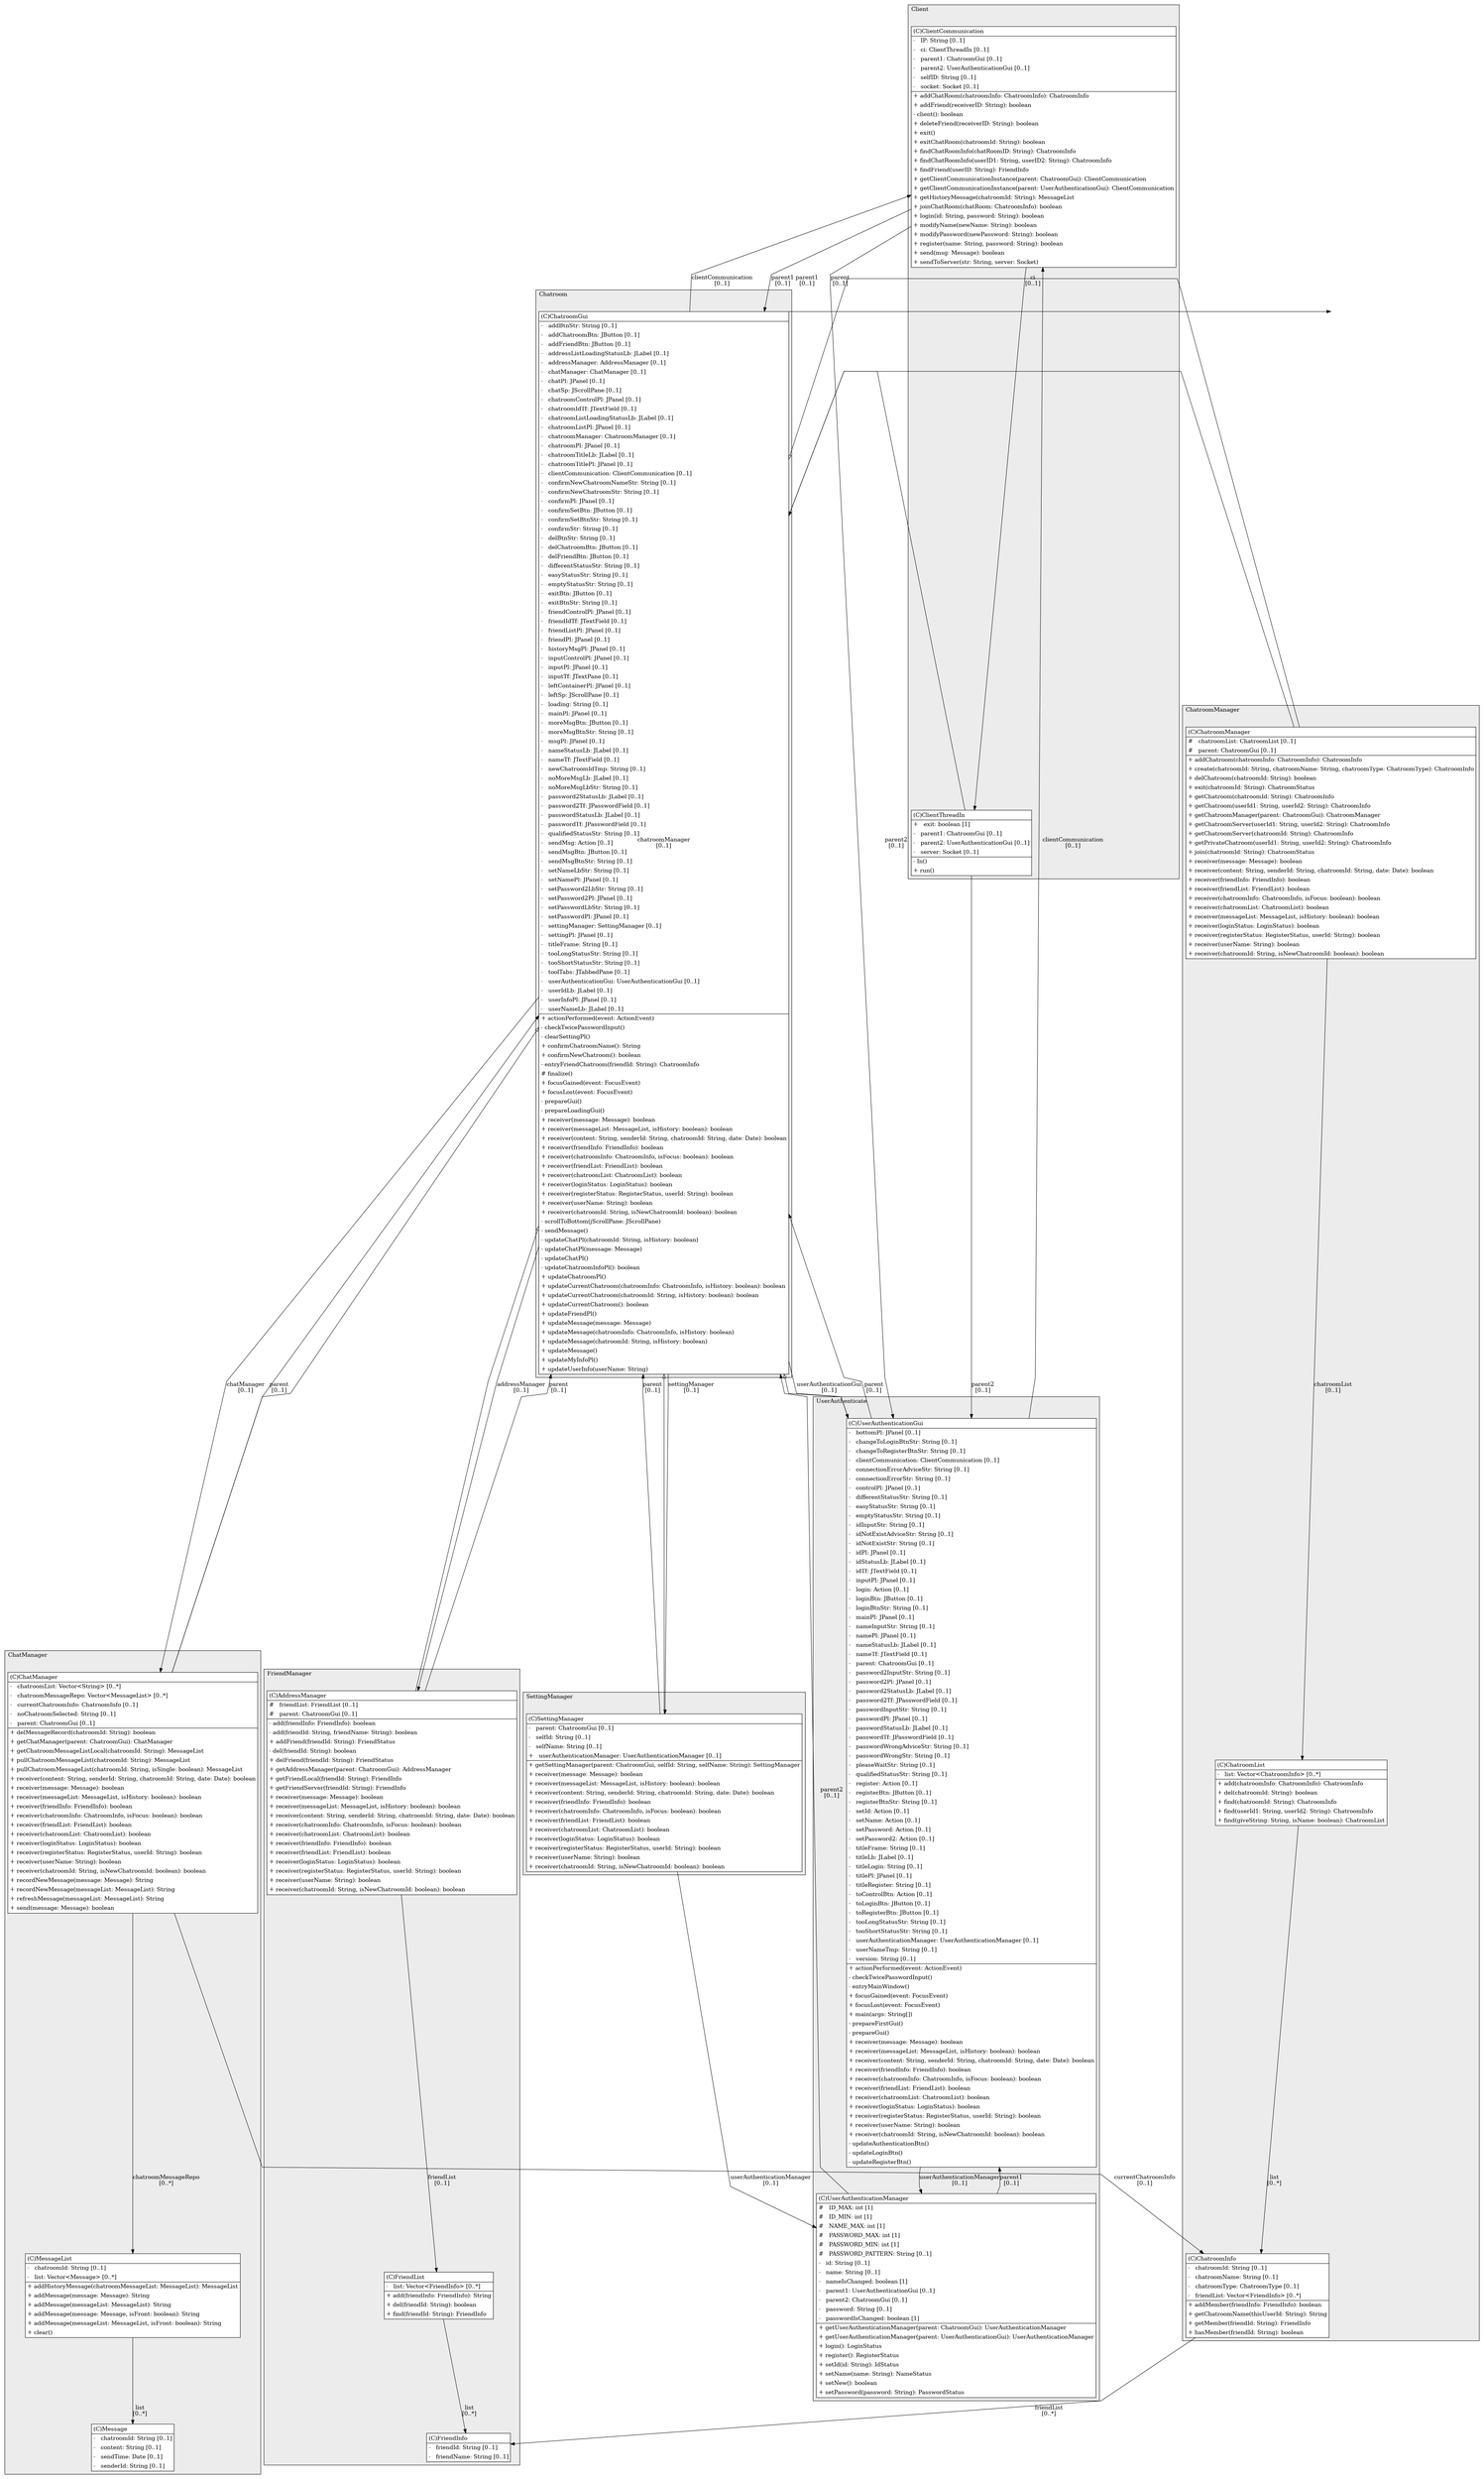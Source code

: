 @startuml

/' diagram meta data start
config=StructureConfiguration;
{
  "projectClassification": {
    "searchMode": "OpenProject", // OpenProject, AllProjects
    "includedProjects": "",
    "pathEndKeywords": "*.impl",
    "isClientPath": "",
    "isClientName": "",
    "isTestPath": "",
    "isTestName": "",
    "isMappingPath": "",
    "isMappingName": "",
    "isDataAccessPath": "",
    "isDataAccessName": "",
    "isDataStructurePath": "",
    "isDataStructureName": "",
    "isInterfaceStructuresPath": "",
    "isInterfaceStructuresName": "",
    "isEntryPointPath": "",
    "isEntryPointName": ""
  },
  "graphRestriction": {
    "classPackageExcludeFilter": "",
    "classPackageIncludeFilter": "",
    "classNameExcludeFilter": "",
    "classNameIncludeFilter": "",
    "methodNameExcludeFilter": "",
    "methodNameIncludeFilter": "",
    "removeByInheritance": "", // inheritance/annotation based filtering is done in a second step
    "removeByAnnotation": "",
    "removeByClassPackage": "", // cleanup the graph after inheritance/annotation based filtering is done
    "removeByClassName": "",
    "cutMappings": false,
    "cutEnum": true,
    "cutTests": true,
    "cutClient": true,
    "cutDataAccess": false,
    "cutInterfaceStructures": false,
    "cutDataStructures": false,
    "cutGetterAndSetter": true,
    "cutConstructors": true
  },
  "graphTraversal": {
    "forwardDepth": 6,
    "backwardDepth": 6,
    "classPackageExcludeFilter": "",
    "classPackageIncludeFilter": "",
    "classNameExcludeFilter": "",
    "classNameIncludeFilter": "",
    "methodNameExcludeFilter": "",
    "methodNameIncludeFilter": "",
    "hideMappings": false,
    "hideDataStructures": false,
    "hidePrivateMethods": true,
    "hideInterfaceCalls": true, // indirection: implementation -> interface (is hidden) -> implementation
    "onlyShowApplicationEntryPoints": false // root node is included
  },
  "details": {
    "aggregation": "GroupByClass", // ByClass, GroupByClass, None
    "showClassGenericTypes": true,
    "showMethods": true,
    "showMethodParameterNames": true,
    "showMethodParameterTypes": true,
    "showMethodReturnType": true,
    "showPackageLevels": 2,
    "showDetailedClassStructure": true
  },
  "rootClass": "Chatroom.ChatroomGui"
}
diagram meta data end '/



digraph g {
    rankdir="TB"
    splines=polyline
    

'nodes 
subgraph cluster_104485472 { 
   	label=UserAuthenticate
	labeljust=l
	fillcolor="#ececec"
	style=filled
   
   UserAuthenticationGui104485472[
	label=<<TABLE BORDER="1" CELLBORDER="0" CELLPADDING="4" CELLSPACING="0">
<TR><TD ALIGN="LEFT" >(C)UserAuthenticationGui</TD></TR>
<HR/>
<TR><TD ALIGN="LEFT" >-   bottomPl: JPanel [0..1]</TD></TR>
<TR><TD ALIGN="LEFT" >-   changeToLoginBtnStr: String [0..1]</TD></TR>
<TR><TD ALIGN="LEFT" >-   changeToRegisterBtnStr: String [0..1]</TD></TR>
<TR><TD ALIGN="LEFT" >-   clientCommunication: ClientCommunication [0..1]</TD></TR>
<TR><TD ALIGN="LEFT" >-   connectionErrorAdviceStr: String [0..1]</TD></TR>
<TR><TD ALIGN="LEFT" >-   connectionErrorStr: String [0..1]</TD></TR>
<TR><TD ALIGN="LEFT" >-   controlPl: JPanel [0..1]</TD></TR>
<TR><TD ALIGN="LEFT" >-   differentStatusStr: String [0..1]</TD></TR>
<TR><TD ALIGN="LEFT" >-   easyStatusStr: String [0..1]</TD></TR>
<TR><TD ALIGN="LEFT" >-   emptyStatusStr: String [0..1]</TD></TR>
<TR><TD ALIGN="LEFT" >-   idInputStr: String [0..1]</TD></TR>
<TR><TD ALIGN="LEFT" >-   idNotExistAdviceStr: String [0..1]</TD></TR>
<TR><TD ALIGN="LEFT" >-   idNotExistStr: String [0..1]</TD></TR>
<TR><TD ALIGN="LEFT" >-   idPl: JPanel [0..1]</TD></TR>
<TR><TD ALIGN="LEFT" >-   idStatusLb: JLabel [0..1]</TD></TR>
<TR><TD ALIGN="LEFT" >-   idTf: JTextField [0..1]</TD></TR>
<TR><TD ALIGN="LEFT" >-   inputPl: JPanel [0..1]</TD></TR>
<TR><TD ALIGN="LEFT" >-   login: Action [0..1]</TD></TR>
<TR><TD ALIGN="LEFT" >-   loginBtn: JButton [0..1]</TD></TR>
<TR><TD ALIGN="LEFT" >-   loginBtnStr: String [0..1]</TD></TR>
<TR><TD ALIGN="LEFT" >-   mainPl: JPanel [0..1]</TD></TR>
<TR><TD ALIGN="LEFT" >-   nameInputStr: String [0..1]</TD></TR>
<TR><TD ALIGN="LEFT" >-   namePl: JPanel [0..1]</TD></TR>
<TR><TD ALIGN="LEFT" >-   nameStatusLb: JLabel [0..1]</TD></TR>
<TR><TD ALIGN="LEFT" >-   nameTf: JTextField [0..1]</TD></TR>
<TR><TD ALIGN="LEFT" >-   parent: ChatroomGui [0..1]</TD></TR>
<TR><TD ALIGN="LEFT" >-   password2InputStr: String [0..1]</TD></TR>
<TR><TD ALIGN="LEFT" >-   password2Pl: JPanel [0..1]</TD></TR>
<TR><TD ALIGN="LEFT" >-   password2StatusLb: JLabel [0..1]</TD></TR>
<TR><TD ALIGN="LEFT" >-   password2Tf: JPasswordField [0..1]</TD></TR>
<TR><TD ALIGN="LEFT" >-   passwordInputStr: String [0..1]</TD></TR>
<TR><TD ALIGN="LEFT" >-   passwordPl: JPanel [0..1]</TD></TR>
<TR><TD ALIGN="LEFT" >-   passwordStatusLb: JLabel [0..1]</TD></TR>
<TR><TD ALIGN="LEFT" >-   passwordTf: JPasswordField [0..1]</TD></TR>
<TR><TD ALIGN="LEFT" >-   passwordWrongAdviceStr: String [0..1]</TD></TR>
<TR><TD ALIGN="LEFT" >-   passwordWrongStr: String [0..1]</TD></TR>
<TR><TD ALIGN="LEFT" >-   pleaseWaitStr: String [0..1]</TD></TR>
<TR><TD ALIGN="LEFT" >-   qualifiedStatusStr: String [0..1]</TD></TR>
<TR><TD ALIGN="LEFT" >-   register: Action [0..1]</TD></TR>
<TR><TD ALIGN="LEFT" >-   registerBtn: JButton [0..1]</TD></TR>
<TR><TD ALIGN="LEFT" >-   registerBtnStr: String [0..1]</TD></TR>
<TR><TD ALIGN="LEFT" >-   setId: Action [0..1]</TD></TR>
<TR><TD ALIGN="LEFT" >-   setName: Action [0..1]</TD></TR>
<TR><TD ALIGN="LEFT" >-   setPassword: Action [0..1]</TD></TR>
<TR><TD ALIGN="LEFT" >-   setPassword2: Action [0..1]</TD></TR>
<TR><TD ALIGN="LEFT" >-   titleFrame: String [0..1]</TD></TR>
<TR><TD ALIGN="LEFT" >-   titleLb: JLabel [0..1]</TD></TR>
<TR><TD ALIGN="LEFT" >-   titleLogin: String [0..1]</TD></TR>
<TR><TD ALIGN="LEFT" >-   titlePl: JPanel [0..1]</TD></TR>
<TR><TD ALIGN="LEFT" >-   titleRegister: String [0..1]</TD></TR>
<TR><TD ALIGN="LEFT" >-   toControlBtn: Action [0..1]</TD></TR>
<TR><TD ALIGN="LEFT" >-   toLoginBtn: JButton [0..1]</TD></TR>
<TR><TD ALIGN="LEFT" >-   toRegisterBtn: JButton [0..1]</TD></TR>
<TR><TD ALIGN="LEFT" >-   tooLongStatusStr: String [0..1]</TD></TR>
<TR><TD ALIGN="LEFT" >-   tooShortStatusStr: String [0..1]</TD></TR>
<TR><TD ALIGN="LEFT" >-   userAuthenticationManager: UserAuthenticationManager [0..1]</TD></TR>
<TR><TD ALIGN="LEFT" >-   userNameTmp: String [0..1]</TD></TR>
<TR><TD ALIGN="LEFT" >-   version: String [0..1]</TD></TR>
<HR/>
<TR><TD ALIGN="LEFT" >+ actionPerformed(event: ActionEvent)</TD></TR>
<TR><TD ALIGN="LEFT" >- checkTwicePasswordInput()</TD></TR>
<TR><TD ALIGN="LEFT" >- entryMainWindow()</TD></TR>
<TR><TD ALIGN="LEFT" >+ focusGained(event: FocusEvent)</TD></TR>
<TR><TD ALIGN="LEFT" >+ focusLost(event: FocusEvent)</TD></TR>
<TR><TD ALIGN="LEFT" >+ main(args: String[])</TD></TR>
<TR><TD ALIGN="LEFT" >- prepareFirstGui()</TD></TR>
<TR><TD ALIGN="LEFT" >- prepareGui()</TD></TR>
<TR><TD ALIGN="LEFT" >+ receiver(message: Message): boolean</TD></TR>
<TR><TD ALIGN="LEFT" >+ receiver(messageList: MessageList, isHistory: boolean): boolean</TD></TR>
<TR><TD ALIGN="LEFT" >+ receiver(content: String, senderId: String, chatroomId: String, date: Date): boolean</TD></TR>
<TR><TD ALIGN="LEFT" >+ receiver(friendInfo: FriendInfo): boolean</TD></TR>
<TR><TD ALIGN="LEFT" >+ receiver(chatroomInfo: ChatroomInfo, isFocus: boolean): boolean</TD></TR>
<TR><TD ALIGN="LEFT" >+ receiver(friendList: FriendList): boolean</TD></TR>
<TR><TD ALIGN="LEFT" >+ receiver(chatroomList: ChatroomList): boolean</TD></TR>
<TR><TD ALIGN="LEFT" >+ receiver(loginStatus: LoginStatus): boolean</TD></TR>
<TR><TD ALIGN="LEFT" >+ receiver(registerStatus: RegisterStatus, userId: String): boolean</TD></TR>
<TR><TD ALIGN="LEFT" >+ receiver(userName: String): boolean</TD></TR>
<TR><TD ALIGN="LEFT" >+ receiver(chatroomId: String, isNewChatroomId: boolean): boolean</TD></TR>
<TR><TD ALIGN="LEFT" >- updateAuthenticationBtn()</TD></TR>
<TR><TD ALIGN="LEFT" >- updateLoginBtn()</TD></TR>
<TR><TD ALIGN="LEFT" >- updateRegisterBtn()</TD></TR>
</TABLE>>
	style=filled
	margin=0
	shape=plaintext
	fillcolor="#FFFFFF"
];

UserAuthenticationManager104485472[
	label=<<TABLE BORDER="1" CELLBORDER="0" CELLPADDING="4" CELLSPACING="0">
<TR><TD ALIGN="LEFT" >(C)UserAuthenticationManager</TD></TR>
<HR/>
<TR><TD ALIGN="LEFT" >#   ID_MAX: int [1]</TD></TR>
<TR><TD ALIGN="LEFT" >#   ID_MIN: int [1]</TD></TR>
<TR><TD ALIGN="LEFT" >#   NAME_MAX: int [1]</TD></TR>
<TR><TD ALIGN="LEFT" >#   PASSWORD_MAX: int [1]</TD></TR>
<TR><TD ALIGN="LEFT" >#   PASSWORD_MIN: int [1]</TD></TR>
<TR><TD ALIGN="LEFT" >#   PASSWORD_PATTERN: String [0..1]</TD></TR>
<TR><TD ALIGN="LEFT" >-   id: String [0..1]</TD></TR>
<TR><TD ALIGN="LEFT" >-   name: String [0..1]</TD></TR>
<TR><TD ALIGN="LEFT" >-   nameIsChanged: boolean [1]</TD></TR>
<TR><TD ALIGN="LEFT" >-   parent1: UserAuthenticationGui [0..1]</TD></TR>
<TR><TD ALIGN="LEFT" >-   parent2: ChatroomGui [0..1]</TD></TR>
<TR><TD ALIGN="LEFT" >-   password: String [0..1]</TD></TR>
<TR><TD ALIGN="LEFT" >-   passwordIsChanged: boolean [1]</TD></TR>
<HR/>
<TR><TD ALIGN="LEFT" >+ getUserAuthenticationManager(parent: ChatroomGui): UserAuthenticationManager</TD></TR>
<TR><TD ALIGN="LEFT" >+ getUserAuthenticationManager(parent: UserAuthenticationGui): UserAuthenticationManager</TD></TR>
<TR><TD ALIGN="LEFT" >+ login(): LoginStatus</TD></TR>
<TR><TD ALIGN="LEFT" >+ register(): RegisterStatus</TD></TR>
<TR><TD ALIGN="LEFT" >+ setId(id: String): IdStatus</TD></TR>
<TR><TD ALIGN="LEFT" >+ setName(name: String): NameStatus</TD></TR>
<TR><TD ALIGN="LEFT" >+ setNew(): boolean</TD></TR>
<TR><TD ALIGN="LEFT" >+ setPassword(password: String): PasswordStatus</TD></TR>
</TABLE>>
	style=filled
	margin=0
	shape=plaintext
	fillcolor="#FFFFFF"
];
} 

subgraph cluster_1502940243 { 
   	label=Chatroom
	labeljust=l
	fillcolor="#ececec"
	style=filled
   
   ChatroomGui1502940243[
	label=<<TABLE BORDER="1" CELLBORDER="0" CELLPADDING="4" CELLSPACING="0">
<TR><TD ALIGN="LEFT" >(C)ChatroomGui</TD></TR>
<HR/>
<TR><TD ALIGN="LEFT" >-   addBtnStr: String [0..1]</TD></TR>
<TR><TD ALIGN="LEFT" >-   addChatroomBtn: JButton [0..1]</TD></TR>
<TR><TD ALIGN="LEFT" >-   addFriendBtn: JButton [0..1]</TD></TR>
<TR><TD ALIGN="LEFT" >-   addressListLoadingStatusLb: JLabel [0..1]</TD></TR>
<TR><TD ALIGN="LEFT" >-   addressManager: AddressManager [0..1]</TD></TR>
<TR><TD ALIGN="LEFT" >-   chatManager: ChatManager [0..1]</TD></TR>
<TR><TD ALIGN="LEFT" >-   chatPl: JPanel [0..1]</TD></TR>
<TR><TD ALIGN="LEFT" >-   chatSp: JScrollPane [0..1]</TD></TR>
<TR><TD ALIGN="LEFT" >-   chatroomControlPl: JPanel [0..1]</TD></TR>
<TR><TD ALIGN="LEFT" >-   chatroomIdTf: JTextField [0..1]</TD></TR>
<TR><TD ALIGN="LEFT" >-   chatroomListLoadingStatusLb: JLabel [0..1]</TD></TR>
<TR><TD ALIGN="LEFT" >-   chatroomListPl: JPanel [0..1]</TD></TR>
<TR><TD ALIGN="LEFT" >-   chatroomManager: ChatroomManager [0..1]</TD></TR>
<TR><TD ALIGN="LEFT" >-   chatroomPl: JPanel [0..1]</TD></TR>
<TR><TD ALIGN="LEFT" >-   chatroomTitleLb: JLabel [0..1]</TD></TR>
<TR><TD ALIGN="LEFT" >-   chatroomTitlePl: JPanel [0..1]</TD></TR>
<TR><TD ALIGN="LEFT" >-   clientCommunication: ClientCommunication [0..1]</TD></TR>
<TR><TD ALIGN="LEFT" >-   confirmNewChatroomNameStr: String [0..1]</TD></TR>
<TR><TD ALIGN="LEFT" >-   confirmNewChatroomStr: String [0..1]</TD></TR>
<TR><TD ALIGN="LEFT" >-   confirmPl: JPanel [0..1]</TD></TR>
<TR><TD ALIGN="LEFT" >-   confirmSetBtn: JButton [0..1]</TD></TR>
<TR><TD ALIGN="LEFT" >-   confirmSetBtnStr: String [0..1]</TD></TR>
<TR><TD ALIGN="LEFT" >-   confirmStr: String [0..1]</TD></TR>
<TR><TD ALIGN="LEFT" >-   delBtnStr: String [0..1]</TD></TR>
<TR><TD ALIGN="LEFT" >-   delChatroomBtn: JButton [0..1]</TD></TR>
<TR><TD ALIGN="LEFT" >-   delFriendBtn: JButton [0..1]</TD></TR>
<TR><TD ALIGN="LEFT" >-   differentStatusStr: String [0..1]</TD></TR>
<TR><TD ALIGN="LEFT" >-   easyStatusStr: String [0..1]</TD></TR>
<TR><TD ALIGN="LEFT" >-   emptyStatusStr: String [0..1]</TD></TR>
<TR><TD ALIGN="LEFT" >-   exitBtn: JButton [0..1]</TD></TR>
<TR><TD ALIGN="LEFT" >-   exitBtnStr: String [0..1]</TD></TR>
<TR><TD ALIGN="LEFT" >-   friendControlPl: JPanel [0..1]</TD></TR>
<TR><TD ALIGN="LEFT" >-   friendIdTf: JTextField [0..1]</TD></TR>
<TR><TD ALIGN="LEFT" >-   friendListPl: JPanel [0..1]</TD></TR>
<TR><TD ALIGN="LEFT" >-   friendPl: JPanel [0..1]</TD></TR>
<TR><TD ALIGN="LEFT" >-   historyMsgPl: JPanel [0..1]</TD></TR>
<TR><TD ALIGN="LEFT" >-   inputControlPl: JPanel [0..1]</TD></TR>
<TR><TD ALIGN="LEFT" >-   inputPl: JPanel [0..1]</TD></TR>
<TR><TD ALIGN="LEFT" >-   inputTf: JTextPane [0..1]</TD></TR>
<TR><TD ALIGN="LEFT" >-   leftContainerPl: JPanel [0..1]</TD></TR>
<TR><TD ALIGN="LEFT" >-   leftSp: JScrollPane [0..1]</TD></TR>
<TR><TD ALIGN="LEFT" >-   loading: String [0..1]</TD></TR>
<TR><TD ALIGN="LEFT" >-   mainPl: JPanel [0..1]</TD></TR>
<TR><TD ALIGN="LEFT" >-   moreMsgBtn: JButton [0..1]</TD></TR>
<TR><TD ALIGN="LEFT" >-   moreMsgBtnStr: String [0..1]</TD></TR>
<TR><TD ALIGN="LEFT" >-   msgPl: JPanel [0..1]</TD></TR>
<TR><TD ALIGN="LEFT" >-   nameStatusLb: JLabel [0..1]</TD></TR>
<TR><TD ALIGN="LEFT" >-   nameTf: JTextField [0..1]</TD></TR>
<TR><TD ALIGN="LEFT" >-   newChatroomIdTmp: String [0..1]</TD></TR>
<TR><TD ALIGN="LEFT" >-   noMoreMsgLb: JLabel [0..1]</TD></TR>
<TR><TD ALIGN="LEFT" >-   noMoreMsgLbStr: String [0..1]</TD></TR>
<TR><TD ALIGN="LEFT" >-   password2StatusLb: JLabel [0..1]</TD></TR>
<TR><TD ALIGN="LEFT" >-   password2Tf: JPasswordField [0..1]</TD></TR>
<TR><TD ALIGN="LEFT" >-   passwordStatusLb: JLabel [0..1]</TD></TR>
<TR><TD ALIGN="LEFT" >-   passwordTf: JPasswordField [0..1]</TD></TR>
<TR><TD ALIGN="LEFT" >-   qualifiedStatusStr: String [0..1]</TD></TR>
<TR><TD ALIGN="LEFT" >-   sendMsg: Action [0..1]</TD></TR>
<TR><TD ALIGN="LEFT" >-   sendMsgBtn: JButton [0..1]</TD></TR>
<TR><TD ALIGN="LEFT" >-   sendMsgBtnStr: String [0..1]</TD></TR>
<TR><TD ALIGN="LEFT" >-   setNameLbStr: String [0..1]</TD></TR>
<TR><TD ALIGN="LEFT" >-   setNamePl: JPanel [0..1]</TD></TR>
<TR><TD ALIGN="LEFT" >-   setPassword2LbStr: String [0..1]</TD></TR>
<TR><TD ALIGN="LEFT" >-   setPassword2Pl: JPanel [0..1]</TD></TR>
<TR><TD ALIGN="LEFT" >-   setPasswordLbStr: String [0..1]</TD></TR>
<TR><TD ALIGN="LEFT" >-   setPasswordPl: JPanel [0..1]</TD></TR>
<TR><TD ALIGN="LEFT" >-   settingManager: SettingManager [0..1]</TD></TR>
<TR><TD ALIGN="LEFT" >-   settingPl: JPanel [0..1]</TD></TR>
<TR><TD ALIGN="LEFT" >-   titleFrame: String [0..1]</TD></TR>
<TR><TD ALIGN="LEFT" >-   tooLongStatusStr: String [0..1]</TD></TR>
<TR><TD ALIGN="LEFT" >-   tooShortStatusStr: String [0..1]</TD></TR>
<TR><TD ALIGN="LEFT" >-   toolTabs: JTabbedPane [0..1]</TD></TR>
<TR><TD ALIGN="LEFT" >-   userAuthenticationGui: UserAuthenticationGui [0..1]</TD></TR>
<TR><TD ALIGN="LEFT" >-   userIdLb: JLabel [0..1]</TD></TR>
<TR><TD ALIGN="LEFT" >-   userInfoPl: JPanel [0..1]</TD></TR>
<TR><TD ALIGN="LEFT" >-   userNameLb: JLabel [0..1]</TD></TR>
<HR/>
<TR><TD ALIGN="LEFT" >+ actionPerformed(event: ActionEvent)</TD></TR>
<TR><TD ALIGN="LEFT" >- checkTwicePasswordInput()</TD></TR>
<TR><TD ALIGN="LEFT" >- clearSettingPl()</TD></TR>
<TR><TD ALIGN="LEFT" >+ confirmChatroomName(): String</TD></TR>
<TR><TD ALIGN="LEFT" >+ confirmNewChatroom(): boolean</TD></TR>
<TR><TD ALIGN="LEFT" >- entryFriendChatroom(friendId: String): ChatroomInfo</TD></TR>
<TR><TD ALIGN="LEFT" ># finalize()</TD></TR>
<TR><TD ALIGN="LEFT" >+ focusGained(event: FocusEvent)</TD></TR>
<TR><TD ALIGN="LEFT" >+ focusLost(event: FocusEvent)</TD></TR>
<TR><TD ALIGN="LEFT" >- prepareGui()</TD></TR>
<TR><TD ALIGN="LEFT" >- prepareLoadingGui()</TD></TR>
<TR><TD ALIGN="LEFT" >+ receiver(message: Message): boolean</TD></TR>
<TR><TD ALIGN="LEFT" >+ receiver(messageList: MessageList, isHistory: boolean): boolean</TD></TR>
<TR><TD ALIGN="LEFT" >+ receiver(content: String, senderId: String, chatroomId: String, date: Date): boolean</TD></TR>
<TR><TD ALIGN="LEFT" >+ receiver(friendInfo: FriendInfo): boolean</TD></TR>
<TR><TD ALIGN="LEFT" >+ receiver(chatroomInfo: ChatroomInfo, isFocus: boolean): boolean</TD></TR>
<TR><TD ALIGN="LEFT" >+ receiver(friendList: FriendList): boolean</TD></TR>
<TR><TD ALIGN="LEFT" >+ receiver(chatroomList: ChatroomList): boolean</TD></TR>
<TR><TD ALIGN="LEFT" >+ receiver(loginStatus: LoginStatus): boolean</TD></TR>
<TR><TD ALIGN="LEFT" >+ receiver(registerStatus: RegisterStatus, userId: String): boolean</TD></TR>
<TR><TD ALIGN="LEFT" >+ receiver(userName: String): boolean</TD></TR>
<TR><TD ALIGN="LEFT" >+ receiver(chatroomId: String, isNewChatroomId: boolean): boolean</TD></TR>
<TR><TD ALIGN="LEFT" >- scrollToBottom(jScrollPane: JScrollPane)</TD></TR>
<TR><TD ALIGN="LEFT" >- sendMessage()</TD></TR>
<TR><TD ALIGN="LEFT" >- updateChatPl(chatroomId: String, isHistory: boolean)</TD></TR>
<TR><TD ALIGN="LEFT" >- updateChatPl(message: Message)</TD></TR>
<TR><TD ALIGN="LEFT" >- updateChatPl()</TD></TR>
<TR><TD ALIGN="LEFT" >- updateChatroomInfoPl(): boolean</TD></TR>
<TR><TD ALIGN="LEFT" >+ updateChatroomPl()</TD></TR>
<TR><TD ALIGN="LEFT" >+ updateCurrentChatroom(chatroomInfo: ChatroomInfo, isHistory: boolean): boolean</TD></TR>
<TR><TD ALIGN="LEFT" >+ updateCurrentChatroom(chatroomId: String, isHistory: boolean): boolean</TD></TR>
<TR><TD ALIGN="LEFT" >+ updateCurrentChatroom(): boolean</TD></TR>
<TR><TD ALIGN="LEFT" >+ updateFriendPl()</TD></TR>
<TR><TD ALIGN="LEFT" >+ updateMessage(message: Message)</TD></TR>
<TR><TD ALIGN="LEFT" >+ updateMessage(chatroomInfo: ChatroomInfo, isHistory: boolean)</TD></TR>
<TR><TD ALIGN="LEFT" >+ updateMessage(chatroomId: String, isHistory: boolean)</TD></TR>
<TR><TD ALIGN="LEFT" >+ updateMessage()</TD></TR>
<TR><TD ALIGN="LEFT" >+ updateMyInfoPl()</TD></TR>
<TR><TD ALIGN="LEFT" >+ updateUserInfo(userName: String)</TD></TR>
</TABLE>>
	style=filled
	margin=0
	shape=plaintext
	fillcolor="#FFFFFF"
];
} 

subgraph cluster_166379761 { 
   	label=FriendManager
	labeljust=l
	fillcolor="#ececec"
	style=filled
   
   AddressManager1742928052[
	label=<<TABLE BORDER="1" CELLBORDER="0" CELLPADDING="4" CELLSPACING="0">
<TR><TD ALIGN="LEFT" >(C)AddressManager</TD></TR>
<HR/>
<TR><TD ALIGN="LEFT" >#   friendList: FriendList [0..1]</TD></TR>
<TR><TD ALIGN="LEFT" >#   parent: ChatroomGui [0..1]</TD></TR>
<HR/>
<TR><TD ALIGN="LEFT" >- add(friendInfo: FriendInfo): boolean</TD></TR>
<TR><TD ALIGN="LEFT" >- add(friendId: String, friendName: String): boolean</TD></TR>
<TR><TD ALIGN="LEFT" >+ addFriend(friendId: String): FriendStatus</TD></TR>
<TR><TD ALIGN="LEFT" >- del(friendId: String): boolean</TD></TR>
<TR><TD ALIGN="LEFT" >+ delFriend(friendId: String): FriendStatus</TD></TR>
<TR><TD ALIGN="LEFT" >+ getAddressManager(parent: ChatroomGui): AddressManager</TD></TR>
<TR><TD ALIGN="LEFT" >+ getFriendLocal(friendId: String): FriendInfo</TD></TR>
<TR><TD ALIGN="LEFT" >+ getFriendServer(friendId: String): FriendInfo</TD></TR>
<TR><TD ALIGN="LEFT" >+ receiver(message: Message): boolean</TD></TR>
<TR><TD ALIGN="LEFT" >+ receiver(messageList: MessageList, isHistory: boolean): boolean</TD></TR>
<TR><TD ALIGN="LEFT" >+ receiver(content: String, senderId: String, chatroomId: String, date: Date): boolean</TD></TR>
<TR><TD ALIGN="LEFT" >+ receiver(chatroomInfo: ChatroomInfo, isFocus: boolean): boolean</TD></TR>
<TR><TD ALIGN="LEFT" >+ receiver(chatroomList: ChatroomList): boolean</TD></TR>
<TR><TD ALIGN="LEFT" >+ receiver(friendInfo: FriendInfo): boolean</TD></TR>
<TR><TD ALIGN="LEFT" >+ receiver(friendList: FriendList): boolean</TD></TR>
<TR><TD ALIGN="LEFT" >+ receiver(loginStatus: LoginStatus): boolean</TD></TR>
<TR><TD ALIGN="LEFT" >+ receiver(registerStatus: RegisterStatus, userId: String): boolean</TD></TR>
<TR><TD ALIGN="LEFT" >+ receiver(userName: String): boolean</TD></TR>
<TR><TD ALIGN="LEFT" >+ receiver(chatroomId: String, isNewChatroomId: boolean): boolean</TD></TR>
</TABLE>>
	style=filled
	margin=0
	shape=plaintext
	fillcolor="#FFFFFF"
];

FriendInfo1742928052[
	label=<<TABLE BORDER="1" CELLBORDER="0" CELLPADDING="4" CELLSPACING="0">
<TR><TD ALIGN="LEFT" >(C)FriendInfo</TD></TR>
<HR/>
<TR><TD ALIGN="LEFT" >-   friendId: String [0..1]</TD></TR>
<TR><TD ALIGN="LEFT" >-   friendName: String [0..1]</TD></TR>
</TABLE>>
	style=filled
	margin=0
	shape=plaintext
	fillcolor="#FFFFFF"
];

FriendList1742928052[
	label=<<TABLE BORDER="1" CELLBORDER="0" CELLPADDING="4" CELLSPACING="0">
<TR><TD ALIGN="LEFT" >(C)FriendList</TD></TR>
<HR/>
<TR><TD ALIGN="LEFT" >-   list: Vector&lt;FriendInfo&gt; [0..*]</TD></TR>
<HR/>
<TR><TD ALIGN="LEFT" >+ add(friendInfo: FriendInfo): String</TD></TR>
<TR><TD ALIGN="LEFT" >+ del(friendId: String): boolean</TD></TR>
<TR><TD ALIGN="LEFT" >+ find(friendId: String): FriendInfo</TD></TR>
</TABLE>>
	style=filled
	margin=0
	shape=plaintext
	fillcolor="#FFFFFF"
];
} 

subgraph cluster_178833685 { 
   	label=ChatManager
	labeljust=l
	fillcolor="#ececec"
	style=filled
   
   ChatManager2022529030[
	label=<<TABLE BORDER="1" CELLBORDER="0" CELLPADDING="4" CELLSPACING="0">
<TR><TD ALIGN="LEFT" >(C)ChatManager</TD></TR>
<HR/>
<TR><TD ALIGN="LEFT" >-   chatroomList: Vector&lt;String&gt; [0..*]</TD></TR>
<TR><TD ALIGN="LEFT" >-   chatroomMessageRepo: Vector&lt;MessageList&gt; [0..*]</TD></TR>
<TR><TD ALIGN="LEFT" >-   currentChatroomInfo: ChatroomInfo [0..1]</TD></TR>
<TR><TD ALIGN="LEFT" >-   noChatroomSelected: String [0..1]</TD></TR>
<TR><TD ALIGN="LEFT" >-   parent: ChatroomGui [0..1]</TD></TR>
<HR/>
<TR><TD ALIGN="LEFT" >+ delMessageRecord(chatroomId: String): boolean</TD></TR>
<TR><TD ALIGN="LEFT" >+ getChatManager(parent: ChatroomGui): ChatManager</TD></TR>
<TR><TD ALIGN="LEFT" >+ getChatroomMessageListLocal(chatroomId: String): MessageList</TD></TR>
<TR><TD ALIGN="LEFT" >+ pullChatroomMessageList(chatroomId: String): MessageList</TD></TR>
<TR><TD ALIGN="LEFT" >+ pullChatroomMessageList(chatroomId: String, isSingle: boolean): MessageList</TD></TR>
<TR><TD ALIGN="LEFT" >+ receiver(content: String, senderId: String, chatroomId: String, date: Date): boolean</TD></TR>
<TR><TD ALIGN="LEFT" >+ receiver(message: Message): boolean</TD></TR>
<TR><TD ALIGN="LEFT" >+ receiver(messageList: MessageList, isHistory: boolean): boolean</TD></TR>
<TR><TD ALIGN="LEFT" >+ receiver(friendInfo: FriendInfo): boolean</TD></TR>
<TR><TD ALIGN="LEFT" >+ receiver(chatroomInfo: ChatroomInfo, isFocus: boolean): boolean</TD></TR>
<TR><TD ALIGN="LEFT" >+ receiver(friendList: FriendList): boolean</TD></TR>
<TR><TD ALIGN="LEFT" >+ receiver(chatroomList: ChatroomList): boolean</TD></TR>
<TR><TD ALIGN="LEFT" >+ receiver(loginStatus: LoginStatus): boolean</TD></TR>
<TR><TD ALIGN="LEFT" >+ receiver(registerStatus: RegisterStatus, userId: String): boolean</TD></TR>
<TR><TD ALIGN="LEFT" >+ receiver(userName: String): boolean</TD></TR>
<TR><TD ALIGN="LEFT" >+ receiver(chatroomId: String, isNewChatroomId: boolean): boolean</TD></TR>
<TR><TD ALIGN="LEFT" >+ recordNewMessage(message: Message): String</TD></TR>
<TR><TD ALIGN="LEFT" >+ recordNewMessage(messageList: MessageList): String</TD></TR>
<TR><TD ALIGN="LEFT" >+ refreshMessage(messageList: MessageList): String</TD></TR>
<TR><TD ALIGN="LEFT" >+ send(message: Message): boolean</TD></TR>
</TABLE>>
	style=filled
	margin=0
	shape=plaintext
	fillcolor="#FFFFFF"
];

Message2022529030[
	label=<<TABLE BORDER="1" CELLBORDER="0" CELLPADDING="4" CELLSPACING="0">
<TR><TD ALIGN="LEFT" >(C)Message</TD></TR>
<HR/>
<TR><TD ALIGN="LEFT" >-   chatroomId: String [0..1]</TD></TR>
<TR><TD ALIGN="LEFT" >-   content: String [0..1]</TD></TR>
<TR><TD ALIGN="LEFT" >-   sendTime: Date [0..1]</TD></TR>
<TR><TD ALIGN="LEFT" >-   senderId: String [0..1]</TD></TR>
</TABLE>>
	style=filled
	margin=0
	shape=plaintext
	fillcolor="#FFFFFF"
];

MessageList2022529030[
	label=<<TABLE BORDER="1" CELLBORDER="0" CELLPADDING="4" CELLSPACING="0">
<TR><TD ALIGN="LEFT" >(C)MessageList</TD></TR>
<HR/>
<TR><TD ALIGN="LEFT" >-   chatroomId: String [0..1]</TD></TR>
<TR><TD ALIGN="LEFT" >-   list: Vector&lt;Message&gt; [0..*]</TD></TR>
<HR/>
<TR><TD ALIGN="LEFT" >+ addHistoryMessage(chatroomMessageList: MessageList): MessageList</TD></TR>
<TR><TD ALIGN="LEFT" >+ addMessage(message: Message): String</TD></TR>
<TR><TD ALIGN="LEFT" >+ addMessage(messageList: MessageList): String</TD></TR>
<TR><TD ALIGN="LEFT" >+ addMessage(message: Message, isFront: boolean): String</TD></TR>
<TR><TD ALIGN="LEFT" >+ addMessage(messageList: MessageList, isFront: boolean): String</TD></TR>
<TR><TD ALIGN="LEFT" >+ clear()</TD></TR>
</TABLE>>
	style=filled
	margin=0
	shape=plaintext
	fillcolor="#FFFFFF"
];
} 

subgraph cluster_1864651939 { 
   	label=SettingManager
	labeljust=l
	fillcolor="#ececec"
	style=filled
   
   SettingManager1489315416[
	label=<<TABLE BORDER="1" CELLBORDER="0" CELLPADDING="4" CELLSPACING="0">
<TR><TD ALIGN="LEFT" >(C)SettingManager</TD></TR>
<HR/>
<TR><TD ALIGN="LEFT" >-   parent: ChatroomGui [0..1]</TD></TR>
<TR><TD ALIGN="LEFT" >-   selfId: String [0..1]</TD></TR>
<TR><TD ALIGN="LEFT" >-   selfName: String [0..1]</TD></TR>
<TR><TD ALIGN="LEFT" >+   userAuthenticationManager: UserAuthenticationManager [0..1]</TD></TR>
<HR/>
<TR><TD ALIGN="LEFT" >+ getSettingManager(parent: ChatroomGui, selfId: String, selfName: String): SettingManager</TD></TR>
<TR><TD ALIGN="LEFT" >+ receiver(message: Message): boolean</TD></TR>
<TR><TD ALIGN="LEFT" >+ receiver(messageList: MessageList, isHistory: boolean): boolean</TD></TR>
<TR><TD ALIGN="LEFT" >+ receiver(content: String, senderId: String, chatroomId: String, date: Date): boolean</TD></TR>
<TR><TD ALIGN="LEFT" >+ receiver(friendInfo: FriendInfo): boolean</TD></TR>
<TR><TD ALIGN="LEFT" >+ receiver(chatroomInfo: ChatroomInfo, isFocus: boolean): boolean</TD></TR>
<TR><TD ALIGN="LEFT" >+ receiver(friendList: FriendList): boolean</TD></TR>
<TR><TD ALIGN="LEFT" >+ receiver(chatroomList: ChatroomList): boolean</TD></TR>
<TR><TD ALIGN="LEFT" >+ receiver(loginStatus: LoginStatus): boolean</TD></TR>
<TR><TD ALIGN="LEFT" >+ receiver(registerStatus: RegisterStatus, userId: String): boolean</TD></TR>
<TR><TD ALIGN="LEFT" >+ receiver(userName: String): boolean</TD></TR>
<TR><TD ALIGN="LEFT" >+ receiver(chatroomId: String, isNewChatroomId: boolean): boolean</TD></TR>
</TABLE>>
	style=filled
	margin=0
	shape=plaintext
	fillcolor="#FFFFFF"
];
} 

subgraph cluster_1978181594 { 
   	label=ChatroomManager
	labeljust=l
	fillcolor="#ececec"
	style=filled
   
   ChatroomInfo1423012801[
	label=<<TABLE BORDER="1" CELLBORDER="0" CELLPADDING="4" CELLSPACING="0">
<TR><TD ALIGN="LEFT" >(C)ChatroomInfo</TD></TR>
<HR/>
<TR><TD ALIGN="LEFT" >-   chatroomId: String [0..1]</TD></TR>
<TR><TD ALIGN="LEFT" >-   chatroomName: String [0..1]</TD></TR>
<TR><TD ALIGN="LEFT" >-   chatroomType: ChatroomType [0..1]</TD></TR>
<TR><TD ALIGN="LEFT" >-   friendList: Vector&lt;FriendInfo&gt; [0..*]</TD></TR>
<HR/>
<TR><TD ALIGN="LEFT" >+ addMember(friendInfo: FriendInfo): boolean</TD></TR>
<TR><TD ALIGN="LEFT" >+ getChatroomName(thisUserId: String): String</TD></TR>
<TR><TD ALIGN="LEFT" >+ getMember(friendId: String): FriendInfo</TD></TR>
<TR><TD ALIGN="LEFT" >+ hasMember(friendId: String): boolean</TD></TR>
</TABLE>>
	style=filled
	margin=0
	shape=plaintext
	fillcolor="#FFFFFF"
];

ChatroomList1423012801[
	label=<<TABLE BORDER="1" CELLBORDER="0" CELLPADDING="4" CELLSPACING="0">
<TR><TD ALIGN="LEFT" >(C)ChatroomList</TD></TR>
<HR/>
<TR><TD ALIGN="LEFT" >-   list: Vector&lt;ChatroomInfo&gt; [0..*]</TD></TR>
<HR/>
<TR><TD ALIGN="LEFT" >+ add(chatroomInfo: ChatroomInfo): ChatroomInfo</TD></TR>
<TR><TD ALIGN="LEFT" >+ del(chatroomId: String): boolean</TD></TR>
<TR><TD ALIGN="LEFT" >+ find(chatroomId: String): ChatroomInfo</TD></TR>
<TR><TD ALIGN="LEFT" >+ find(userId1: String, userId2: String): ChatroomInfo</TD></TR>
<TR><TD ALIGN="LEFT" >+ find(giveString: String, isName: boolean): ChatroomList</TD></TR>
</TABLE>>
	style=filled
	margin=0
	shape=plaintext
	fillcolor="#FFFFFF"
];

ChatroomManager1423012801[
	label=<<TABLE BORDER="1" CELLBORDER="0" CELLPADDING="4" CELLSPACING="0">
<TR><TD ALIGN="LEFT" >(C)ChatroomManager</TD></TR>
<HR/>
<TR><TD ALIGN="LEFT" >#   chatroomList: ChatroomList [0..1]</TD></TR>
<TR><TD ALIGN="LEFT" >#   parent: ChatroomGui [0..1]</TD></TR>
<HR/>
<TR><TD ALIGN="LEFT" >+ addChatroom(chatroomInfo: ChatroomInfo): ChatroomInfo</TD></TR>
<TR><TD ALIGN="LEFT" >+ create(chatroomId: String, chatroomName: String, chatroomType: ChatroomType): ChatroomInfo</TD></TR>
<TR><TD ALIGN="LEFT" >+ delChatroom(chatroomId: String): boolean</TD></TR>
<TR><TD ALIGN="LEFT" >+ exit(chatroomId: String): ChatroomStatus</TD></TR>
<TR><TD ALIGN="LEFT" >+ getChatroom(chatroomId: String): ChatroomInfo</TD></TR>
<TR><TD ALIGN="LEFT" >+ getChatroom(userId1: String, userId2: String): ChatroomInfo</TD></TR>
<TR><TD ALIGN="LEFT" >+ getChatroomManager(parent: ChatroomGui): ChatroomManager</TD></TR>
<TR><TD ALIGN="LEFT" >+ getChatroomServer(userId1: String, userId2: String): ChatroomInfo</TD></TR>
<TR><TD ALIGN="LEFT" >+ getChatroomServer(chatroomId: String): ChatroomInfo</TD></TR>
<TR><TD ALIGN="LEFT" >+ getPrivateChatroom(userId1: String, userId2: String): ChatroomInfo</TD></TR>
<TR><TD ALIGN="LEFT" >+ join(chatroomId: String): ChatroomStatus</TD></TR>
<TR><TD ALIGN="LEFT" >+ receiver(message: Message): boolean</TD></TR>
<TR><TD ALIGN="LEFT" >+ receiver(content: String, senderId: String, chatroomId: String, date: Date): boolean</TD></TR>
<TR><TD ALIGN="LEFT" >+ receiver(friendInfo: FriendInfo): boolean</TD></TR>
<TR><TD ALIGN="LEFT" >+ receiver(friendList: FriendList): boolean</TD></TR>
<TR><TD ALIGN="LEFT" >+ receiver(chatroomInfo: ChatroomInfo, isFocus: boolean): boolean</TD></TR>
<TR><TD ALIGN="LEFT" >+ receiver(chatroomList: ChatroomList): boolean</TD></TR>
<TR><TD ALIGN="LEFT" >+ receiver(messageList: MessageList, isHistory: boolean): boolean</TD></TR>
<TR><TD ALIGN="LEFT" >+ receiver(loginStatus: LoginStatus): boolean</TD></TR>
<TR><TD ALIGN="LEFT" >+ receiver(registerStatus: RegisterStatus, userId: String): boolean</TD></TR>
<TR><TD ALIGN="LEFT" >+ receiver(userName: String): boolean</TD></TR>
<TR><TD ALIGN="LEFT" >+ receiver(chatroomId: String, isNewChatroomId: boolean): boolean</TD></TR>
</TABLE>>
	style=filled
	margin=0
	shape=plaintext
	fillcolor="#FFFFFF"
];
} 

subgraph cluster_2021122027 { 
   	label=Client
	labeljust=l
	fillcolor="#ececec"
	style=filled
   
   ClientCommunication461119834[
	label=<<TABLE BORDER="1" CELLBORDER="0" CELLPADDING="4" CELLSPACING="0">
<TR><TD ALIGN="LEFT" >(C)ClientCommunication</TD></TR>
<HR/>
<TR><TD ALIGN="LEFT" >-   IP: String [0..1]</TD></TR>
<TR><TD ALIGN="LEFT" >-   ci: ClientThreadIn [0..1]</TD></TR>
<TR><TD ALIGN="LEFT" >-   parent1: ChatroomGui [0..1]</TD></TR>
<TR><TD ALIGN="LEFT" >-   parent2: UserAuthenticationGui [0..1]</TD></TR>
<TR><TD ALIGN="LEFT" >-   selfID: String [0..1]</TD></TR>
<TR><TD ALIGN="LEFT" >-   socket: Socket [0..1]</TD></TR>
<HR/>
<TR><TD ALIGN="LEFT" >+ addChatRoom(chatroomInfo: ChatroomInfo): ChatroomInfo</TD></TR>
<TR><TD ALIGN="LEFT" >+ addFriend(receiverID: String): boolean</TD></TR>
<TR><TD ALIGN="LEFT" >- client(): boolean</TD></TR>
<TR><TD ALIGN="LEFT" >+ deleteFriend(receiverID: String): boolean</TD></TR>
<TR><TD ALIGN="LEFT" >+ exit()</TD></TR>
<TR><TD ALIGN="LEFT" >+ exitChatRoom(chatroomId: String): boolean</TD></TR>
<TR><TD ALIGN="LEFT" >+ findChatRoomInfo(chatRoomID: String): ChatroomInfo</TD></TR>
<TR><TD ALIGN="LEFT" >+ findChatRoomInfo(userID1: String, userID2: String): ChatroomInfo</TD></TR>
<TR><TD ALIGN="LEFT" >+ findFriend(userID: String): FriendInfo</TD></TR>
<TR><TD ALIGN="LEFT" >+ getClientCommunicationInstance(parent: ChatroomGui): ClientCommunication</TD></TR>
<TR><TD ALIGN="LEFT" >+ getClientCommunicationInstance(parent: UserAuthenticationGui): ClientCommunication</TD></TR>
<TR><TD ALIGN="LEFT" >+ getHistoryMessage(chatroomId: String): MessageList</TD></TR>
<TR><TD ALIGN="LEFT" >+ joinChatRoom(chatRoom: ChatroomInfo): boolean</TD></TR>
<TR><TD ALIGN="LEFT" >+ login(id: String, password: String): boolean</TD></TR>
<TR><TD ALIGN="LEFT" >+ modifyName(newName: String): boolean</TD></TR>
<TR><TD ALIGN="LEFT" >+ modifyPassword(newPassword: String): boolean</TD></TR>
<TR><TD ALIGN="LEFT" >+ register(name: String, password: String): boolean</TD></TR>
<TR><TD ALIGN="LEFT" >+ send(msg: Message): boolean</TD></TR>
<TR><TD ALIGN="LEFT" >+ sendToServer(str: String, server: Socket)</TD></TR>
</TABLE>>
	style=filled
	margin=0
	shape=plaintext
	fillcolor="#FFFFFF"
];

ClientThreadIn461119834[
	label=<<TABLE BORDER="1" CELLBORDER="0" CELLPADDING="4" CELLSPACING="0">
<TR><TD ALIGN="LEFT" >(C)ClientThreadIn</TD></TR>
<HR/>
<TR><TD ALIGN="LEFT" >+   exit: boolean [1]</TD></TR>
<TR><TD ALIGN="LEFT" >-   parent1: ChatroomGui [0..1]</TD></TR>
<TR><TD ALIGN="LEFT" >-   parent2: UserAuthenticationGui [0..1]</TD></TR>
<TR><TD ALIGN="LEFT" >-   server: Socket [0..1]</TD></TR>
<HR/>
<TR><TD ALIGN="LEFT" >- In()</TD></TR>
<TR><TD ALIGN="LEFT" >+ run()</TD></TR>
</TABLE>>
	style=filled
	margin=0
	shape=plaintext
	fillcolor="#FFFFFF"
];
} 

'edges    
AddressManager1742928052 -> ChatroomGui1502940243[label="parent
[0..1]"];
AddressManager1742928052 -> FriendList1742928052[label="friendList
[0..1]"];
ChatManager2022529030 -> ChatroomGui1502940243[label="parent
[0..1]"];
ChatManager2022529030 -> ChatroomInfo1423012801[label="currentChatroomInfo
[0..1]"];
ChatManager2022529030 -> MessageList2022529030[label="chatroomMessageRepo
[0..*]"];
ChatroomGui1502940243 -> AddressManager1742928052[arrowhead=none, arrowtail=empty, dir=both];
ChatroomGui1502940243 -> AddressManager1742928052[label="addressManager
[0..1]"];
ChatroomGui1502940243 -> ChatManager2022529030[arrowhead=none, arrowtail=empty, dir=both];
ChatroomGui1502940243 -> ChatManager2022529030[label="chatManager
[0..1]"];
ChatroomGui1502940243 -> ChatroomManager1423012801[arrowhead=none, arrowtail=empty, dir=both];
ChatroomGui1502940243 -> ChatroomManager1423012801[label="chatroomManager
[0..1]"];
ChatroomGui1502940243 -> ClientCommunication461119834[label="clientCommunication
[0..1]"];
ChatroomGui1502940243 -> SettingManager1489315416[arrowhead=none, arrowtail=empty, dir=both];
ChatroomGui1502940243 -> SettingManager1489315416[label="settingManager
[0..1]"];
ChatroomGui1502940243 -> UserAuthenticationGui104485472[arrowhead=none, arrowtail=empty, dir=both];
ChatroomGui1502940243 -> UserAuthenticationGui104485472[label="userAuthenticationGui
[0..1]"];
ChatroomInfo1423012801 -> FriendInfo1742928052[label="friendList
[0..*]"];
ChatroomList1423012801 -> ChatroomInfo1423012801[label="list
[0..*]"];
ChatroomManager1423012801 -> ChatroomGui1502940243[label="parent
[0..1]"];
ChatroomManager1423012801 -> ChatroomList1423012801[label="chatroomList
[0..1]"];
ClientCommunication461119834 -> ChatroomGui1502940243[label="parent1
[0..1]"];
ClientCommunication461119834 -> ClientThreadIn461119834[label="ci
[0..1]"];
ClientCommunication461119834 -> UserAuthenticationGui104485472[label="parent2
[0..1]"];
ClientThreadIn461119834 -> ChatroomGui1502940243[label="parent1
[0..1]"];
ClientThreadIn461119834 -> UserAuthenticationGui104485472[label="parent2
[0..1]"];
FriendList1742928052 -> FriendInfo1742928052[label="list
[0..*]"];
MessageList2022529030 -> Message2022529030[label="list
[0..*]"];
SettingManager1489315416 -> ChatroomGui1502940243[label="parent
[0..1]"];
SettingManager1489315416 -> UserAuthenticationManager104485472[label="userAuthenticationManager
[0..1]"];
UserAuthenticationGui104485472 -> ChatroomGui1502940243[label="parent
[0..1]"];
UserAuthenticationGui104485472 -> ClientCommunication461119834[label="clientCommunication
[0..1]"];
UserAuthenticationGui104485472 -> UserAuthenticationManager104485472[label="userAuthenticationManager
[0..1]"];
UserAuthenticationManager104485472 -> ChatroomGui1502940243[label="parent2
[0..1]"];
UserAuthenticationManager104485472 -> UserAuthenticationGui104485472[label="parent1
[0..1]"];
    
}
@enduml